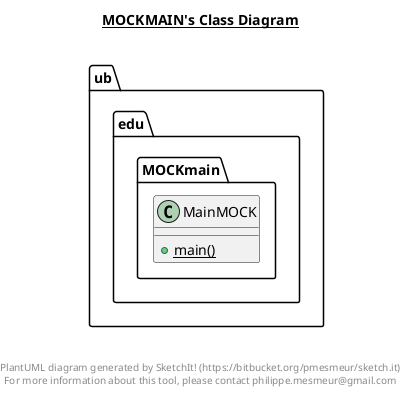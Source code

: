 @startuml

title __MOCKMAIN's Class Diagram__\n

  namespace ub.edu.MOCKmain {
    class ub.edu.MOCKmain.MainMOCK {
        {static} + main()
    }
  }
  



right footer


PlantUML diagram generated by SketchIt! (https://bitbucket.org/pmesmeur/sketch.it)
For more information about this tool, please contact philippe.mesmeur@gmail.com
endfooter

@enduml
